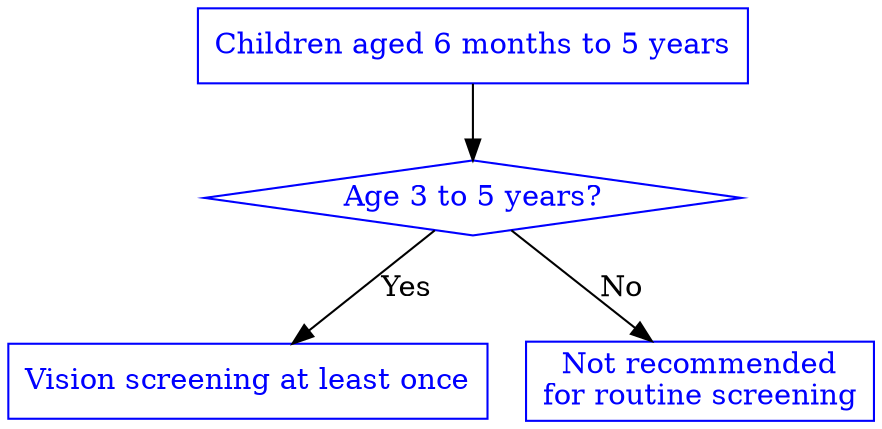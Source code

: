 digraph G {
    rankdir=TB
    node [shape=diamond,color=blue,fontcolor=blue];
    
    start [label="Children aged 6 months to 5 years", shape=rectangle];
    screeningAge [label="Age 3 to 5 years?"];
    screenRecommendation [label="Vision screening at least once", shape=rectangle];
    noScreening [label="Not recommended\nfor routine screening", shape=rectangle];
    
    start -> screeningAge
    screeningAge -> screenRecommendation [label="Yes"]
    screeningAge -> noScreening [label="No"]
}
